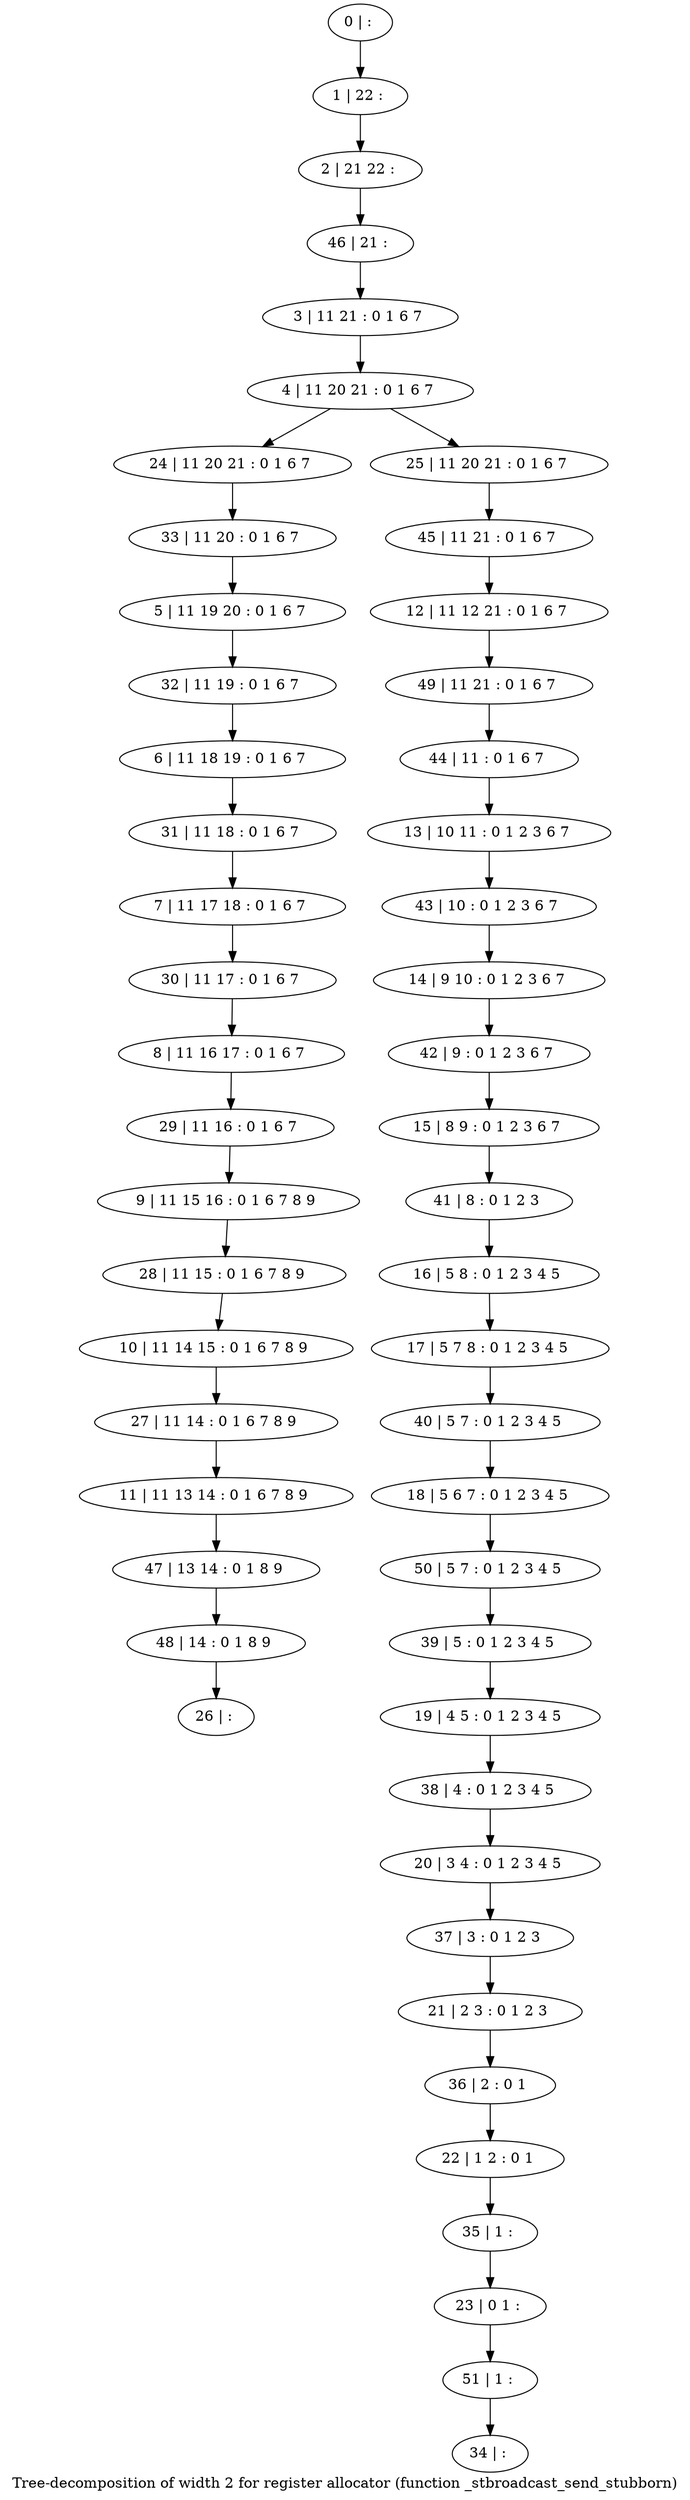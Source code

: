 digraph G {
graph [label="Tree-decomposition of width 2 for register allocator (function _stbroadcast_send_stubborn)"]
0[label="0 | : "];
1[label="1 | 22 : "];
2[label="2 | 21 22 : "];
3[label="3 | 11 21 : 0 1 6 7 "];
4[label="4 | 11 20 21 : 0 1 6 7 "];
5[label="5 | 11 19 20 : 0 1 6 7 "];
6[label="6 | 11 18 19 : 0 1 6 7 "];
7[label="7 | 11 17 18 : 0 1 6 7 "];
8[label="8 | 11 16 17 : 0 1 6 7 "];
9[label="9 | 11 15 16 : 0 1 6 7 8 9 "];
10[label="10 | 11 14 15 : 0 1 6 7 8 9 "];
11[label="11 | 11 13 14 : 0 1 6 7 8 9 "];
12[label="12 | 11 12 21 : 0 1 6 7 "];
13[label="13 | 10 11 : 0 1 2 3 6 7 "];
14[label="14 | 9 10 : 0 1 2 3 6 7 "];
15[label="15 | 8 9 : 0 1 2 3 6 7 "];
16[label="16 | 5 8 : 0 1 2 3 4 5 "];
17[label="17 | 5 7 8 : 0 1 2 3 4 5 "];
18[label="18 | 5 6 7 : 0 1 2 3 4 5 "];
19[label="19 | 4 5 : 0 1 2 3 4 5 "];
20[label="20 | 3 4 : 0 1 2 3 4 5 "];
21[label="21 | 2 3 : 0 1 2 3 "];
22[label="22 | 1 2 : 0 1 "];
23[label="23 | 0 1 : "];
24[label="24 | 11 20 21 : 0 1 6 7 "];
25[label="25 | 11 20 21 : 0 1 6 7 "];
26[label="26 | : "];
27[label="27 | 11 14 : 0 1 6 7 8 9 "];
28[label="28 | 11 15 : 0 1 6 7 8 9 "];
29[label="29 | 11 16 : 0 1 6 7 "];
30[label="30 | 11 17 : 0 1 6 7 "];
31[label="31 | 11 18 : 0 1 6 7 "];
32[label="32 | 11 19 : 0 1 6 7 "];
33[label="33 | 11 20 : 0 1 6 7 "];
34[label="34 | : "];
35[label="35 | 1 : "];
36[label="36 | 2 : 0 1 "];
37[label="37 | 3 : 0 1 2 3 "];
38[label="38 | 4 : 0 1 2 3 4 5 "];
39[label="39 | 5 : 0 1 2 3 4 5 "];
40[label="40 | 5 7 : 0 1 2 3 4 5 "];
41[label="41 | 8 : 0 1 2 3 "];
42[label="42 | 9 : 0 1 2 3 6 7 "];
43[label="43 | 10 : 0 1 2 3 6 7 "];
44[label="44 | 11 : 0 1 6 7 "];
45[label="45 | 11 21 : 0 1 6 7 "];
46[label="46 | 21 : "];
47[label="47 | 13 14 : 0 1 8 9 "];
48[label="48 | 14 : 0 1 8 9 "];
49[label="49 | 11 21 : 0 1 6 7 "];
50[label="50 | 5 7 : 0 1 2 3 4 5 "];
51[label="51 | 1 : "];
0->1 ;
1->2 ;
3->4 ;
16->17 ;
4->24 ;
4->25 ;
27->11 ;
10->27 ;
28->10 ;
9->28 ;
29->9 ;
8->29 ;
30->8 ;
7->30 ;
31->7 ;
6->31 ;
32->6 ;
5->32 ;
33->5 ;
24->33 ;
35->23 ;
22->35 ;
36->22 ;
21->36 ;
37->21 ;
20->37 ;
38->20 ;
19->38 ;
39->19 ;
40->18 ;
17->40 ;
41->16 ;
15->41 ;
42->15 ;
14->42 ;
43->14 ;
13->43 ;
44->13 ;
45->12 ;
25->45 ;
46->3 ;
2->46 ;
11->47 ;
48->26 ;
47->48 ;
49->44 ;
12->49 ;
50->39 ;
18->50 ;
51->34 ;
23->51 ;
}
